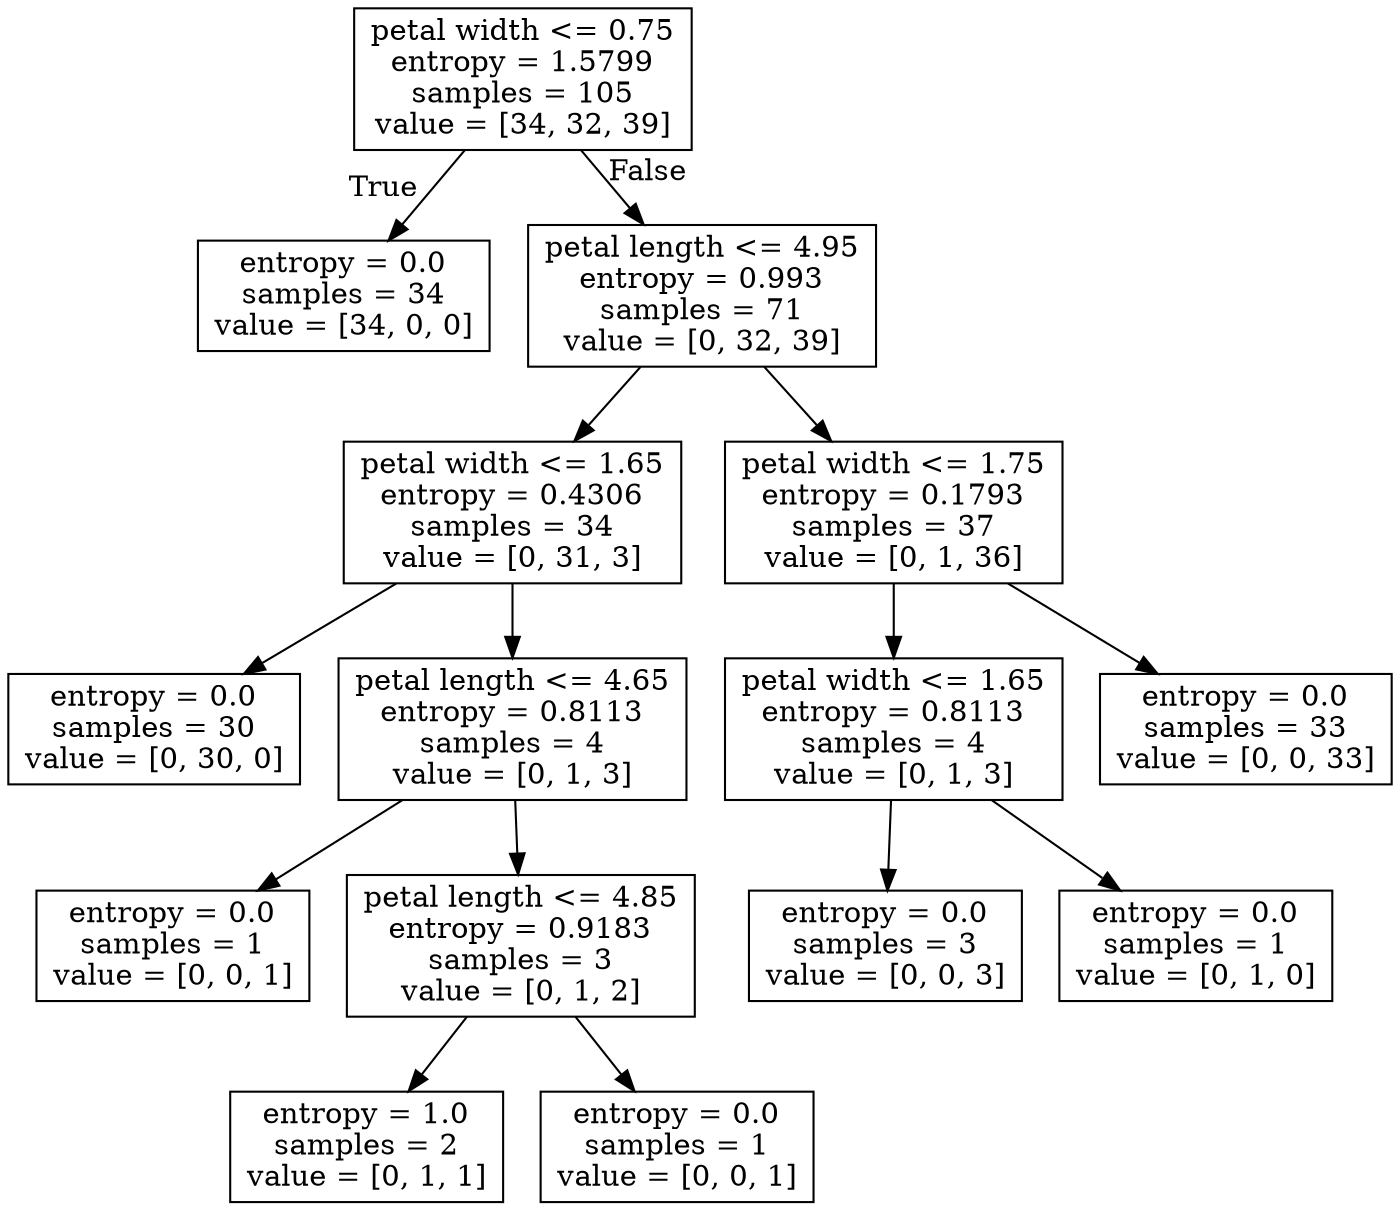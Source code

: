 digraph Tree {
node [shape=box] ;
0 [label="petal width <= 0.75\nentropy = 1.5799\nsamples = 105\nvalue = [34, 32, 39]"] ;
1 [label="entropy = 0.0\nsamples = 34\nvalue = [34, 0, 0]"] ;
0 -> 1 [labeldistance=2.5, labelangle=45, headlabel="True"] ;
2 [label="petal length <= 4.95\nentropy = 0.993\nsamples = 71\nvalue = [0, 32, 39]"] ;
0 -> 2 [labeldistance=2.5, labelangle=-45, headlabel="False"] ;
3 [label="petal width <= 1.65\nentropy = 0.4306\nsamples = 34\nvalue = [0, 31, 3]"] ;
2 -> 3 ;
4 [label="entropy = 0.0\nsamples = 30\nvalue = [0, 30, 0]"] ;
3 -> 4 ;
5 [label="petal length <= 4.65\nentropy = 0.8113\nsamples = 4\nvalue = [0, 1, 3]"] ;
3 -> 5 ;
6 [label="entropy = 0.0\nsamples = 1\nvalue = [0, 0, 1]"] ;
5 -> 6 ;
7 [label="petal length <= 4.85\nentropy = 0.9183\nsamples = 3\nvalue = [0, 1, 2]"] ;
5 -> 7 ;
8 [label="entropy = 1.0\nsamples = 2\nvalue = [0, 1, 1]"] ;
7 -> 8 ;
9 [label="entropy = 0.0\nsamples = 1\nvalue = [0, 0, 1]"] ;
7 -> 9 ;
10 [label="petal width <= 1.75\nentropy = 0.1793\nsamples = 37\nvalue = [0, 1, 36]"] ;
2 -> 10 ;
11 [label="petal width <= 1.65\nentropy = 0.8113\nsamples = 4\nvalue = [0, 1, 3]"] ;
10 -> 11 ;
12 [label="entropy = 0.0\nsamples = 3\nvalue = [0, 0, 3]"] ;
11 -> 12 ;
13 [label="entropy = 0.0\nsamples = 1\nvalue = [0, 1, 0]"] ;
11 -> 13 ;
14 [label="entropy = 0.0\nsamples = 33\nvalue = [0, 0, 33]"] ;
10 -> 14 ;
}